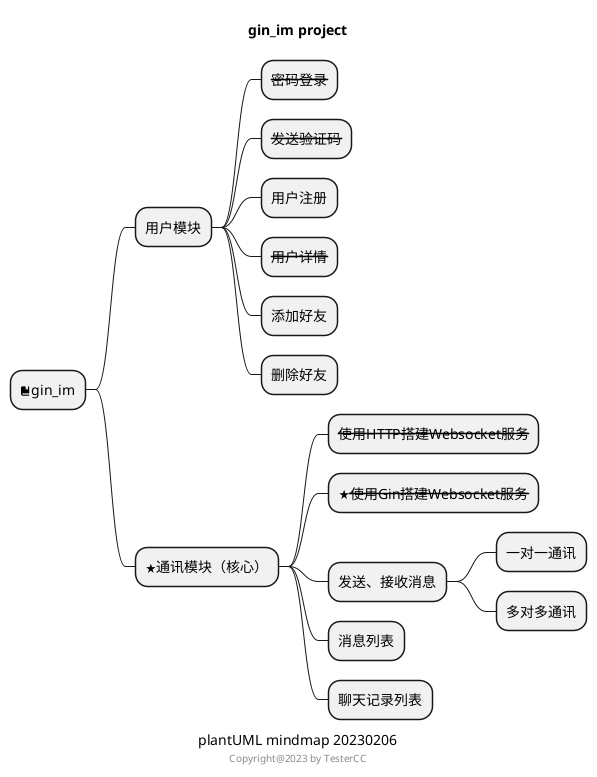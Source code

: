 @startmindmap
'https://plantuml.com/mindmap-diagram

title gin_im project
caption plantUML mindmap 20230206


* <&book>gin_im
** 用户模块
*** <s>密码登录</s>
*** <s>发送验证码</s>
*** 用户注册
*** <s>用户详情</s>
*** 添加好友
*** 删除好友
** <&star>通讯模块（核心）
*** <s>使用HTTP搭建Websocket服务</s>
*** <s><&star>使用Gin搭建Websocket服务</s>
*** 发送、接收消息
**** 一对一通讯
**** 多对多通讯
*** 消息列表
*** 聊天记录列表

'** <&pulse>SolydXK
'** <&people>SteamOS

'header
'TesterCC
'endheader

center footer Copyright@2023 by TesterCC

@endmindmap

